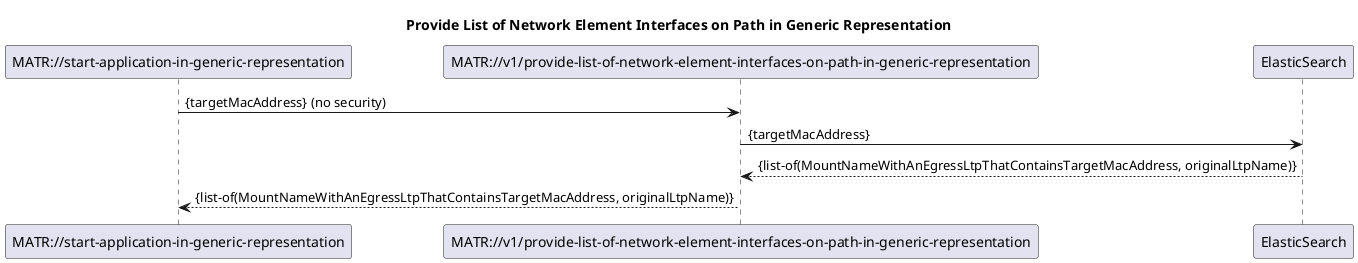 @startuml 06x_ProvideListOfNetworkElementInterfacesOnPathInGeneric
skinparam responseMessageBelowArrow true

title Provide List of Network Element Interfaces on Path in Generic Representation

participant "MATR://start-application-in-generic-representation"
participant "MATR://v1/provide-list-of-network-element-interfaces-on-path-in-generic-representation"

"MATR://start-application-in-generic-representation" -> "MATR://v1/provide-list-of-network-element-interfaces-on-path-in-generic-representation": {targetMacAddress} (no security)

"MATR://v1/provide-list-of-network-element-interfaces-on-path-in-generic-representation" -> "ElasticSearch": {targetMacAddress}
"ElasticSearch" --> "MATR://v1/provide-list-of-network-element-interfaces-on-path-in-generic-representation": {list-of(MountNameWithAnEgressLtpThatContainsTargetMacAddress, originalLtpName)}

"MATR://v1/provide-list-of-network-element-interfaces-on-path-in-generic-representation" --> "MATR://start-application-in-generic-representation": {list-of(MountNameWithAnEgressLtpThatContainsTargetMacAddress, originalLtpName)}

@enduml
